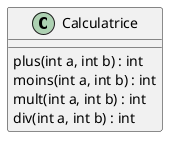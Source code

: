 @startuml

class Calculatrice {
    plus(int a, int b) : int
    moins(int a, int b) : int
    mult(int a, int b) : int
    div(int a, int b) : int
}




@enduml

